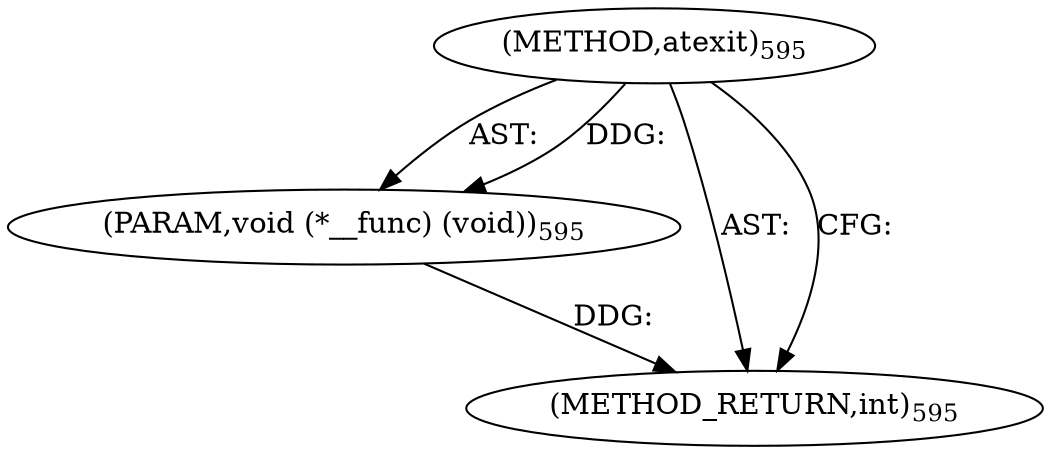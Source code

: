 digraph "atexit" {  
"33328" [label = <(METHOD,atexit)<SUB>595</SUB>> ]
"33329" [label = <(PARAM,void (*__func) (void))<SUB>595</SUB>> ]
"33330" [label = <(METHOD_RETURN,int)<SUB>595</SUB>> ]
  "33328" -> "33329"  [ label = "AST: "] 
  "33328" -> "33330"  [ label = "AST: "] 
  "33328" -> "33330"  [ label = "CFG: "] 
  "33329" -> "33330"  [ label = "DDG: "] 
  "33328" -> "33329"  [ label = "DDG: "] 
}
